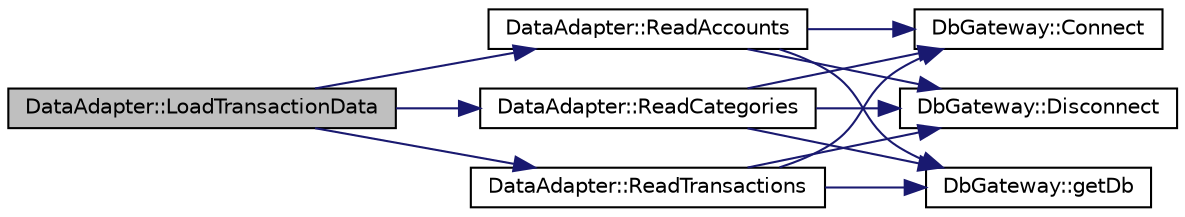 digraph "DataAdapter::LoadTransactionData"
{
 // LATEX_PDF_SIZE
  edge [fontname="Helvetica",fontsize="10",labelfontname="Helvetica",labelfontsize="10"];
  node [fontname="Helvetica",fontsize="10",shape=record];
  rankdir="LR";
  Node1 [label="DataAdapter::LoadTransactionData",height=0.2,width=0.4,color="black", fillcolor="grey75", style="filled", fontcolor="black",tooltip="LoadTransactionData loads all the transactions that are happen within the database."];
  Node1 -> Node2 [color="midnightblue",fontsize="10",style="solid",fontname="Helvetica"];
  Node2 [label="DataAdapter::ReadAccounts",height=0.2,width=0.4,color="black", fillcolor="white", style="filled",URL="$class_data_adapter.html#aa2eb035404fb145b6215f33af3d708c0",tooltip="ReadAccounts loads account details to the QTableView model."];
  Node2 -> Node3 [color="midnightblue",fontsize="10",style="solid",fontname="Helvetica"];
  Node3 [label="DbGateway::Connect",height=0.2,width=0.4,color="black", fillcolor="white", style="filled",URL="$class_db_gateway.html#a0f140ea53b9f81c7ecadfb2f4e7710a7",tooltip=" "];
  Node2 -> Node4 [color="midnightblue",fontsize="10",style="solid",fontname="Helvetica"];
  Node4 [label="DbGateway::Disconnect",height=0.2,width=0.4,color="black", fillcolor="white", style="filled",URL="$class_db_gateway.html#a9013808dc47738faca00519117e539e3",tooltip=" "];
  Node2 -> Node5 [color="midnightblue",fontsize="10",style="solid",fontname="Helvetica"];
  Node5 [label="DbGateway::getDb",height=0.2,width=0.4,color="black", fillcolor="white", style="filled",URL="$class_db_gateway.html#ad1cd16826c95d69924b0a1db33af0da0",tooltip=" "];
  Node1 -> Node6 [color="midnightblue",fontsize="10",style="solid",fontname="Helvetica"];
  Node6 [label="DataAdapter::ReadCategories",height=0.2,width=0.4,color="black", fillcolor="white", style="filled",URL="$class_data_adapter.html#a0cb8fa8e43a2ca625420f2ecab1a3dd7",tooltip="ReadCategories loads the category names that grouped by ref to the given QComboBox."];
  Node6 -> Node3 [color="midnightblue",fontsize="10",style="solid",fontname="Helvetica"];
  Node6 -> Node4 [color="midnightblue",fontsize="10",style="solid",fontname="Helvetica"];
  Node6 -> Node5 [color="midnightblue",fontsize="10",style="solid",fontname="Helvetica"];
  Node1 -> Node7 [color="midnightblue",fontsize="10",style="solid",fontname="Helvetica"];
  Node7 [label="DataAdapter::ReadTransactions",height=0.2,width=0.4,color="black", fillcolor="white", style="filled",URL="$class_data_adapter.html#a69d7356591477f4dadc92c1f4427ffca",tooltip="ReadTransactions loads transaction details to the QTableView model."];
  Node7 -> Node3 [color="midnightblue",fontsize="10",style="solid",fontname="Helvetica"];
  Node7 -> Node4 [color="midnightblue",fontsize="10",style="solid",fontname="Helvetica"];
  Node7 -> Node5 [color="midnightblue",fontsize="10",style="solid",fontname="Helvetica"];
}
